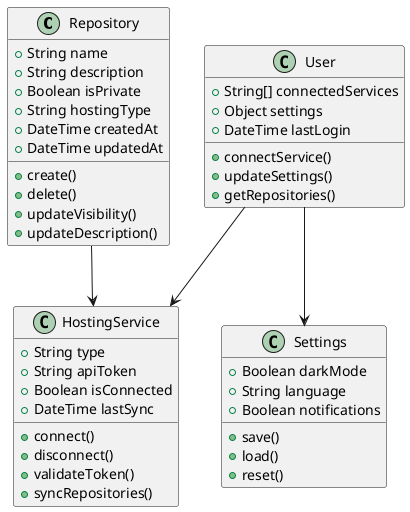 @startuml
class Repository {
    +String name
    +String description
    +Boolean isPrivate
    +String hostingType
    +DateTime createdAt
    +DateTime updatedAt
    +create()
    +delete()
    +updateVisibility()
    +updateDescription()
}

class HostingService {
    +String type
    +String apiToken
    +Boolean isConnected
    +DateTime lastSync
    +connect()
    +disconnect()
    +validateToken()
    +syncRepositories()
}

class User {
    +String[] connectedServices
    +Object settings
    +DateTime lastLogin
    +connectService()
    +updateSettings()
    +getRepositories()
}

class Settings {
    +Boolean darkMode
    +String language
    +Boolean notifications
    +save()
    +load()
    +reset()
}

Repository --> HostingService
User --> HostingService
User --> Settings
@enduml 